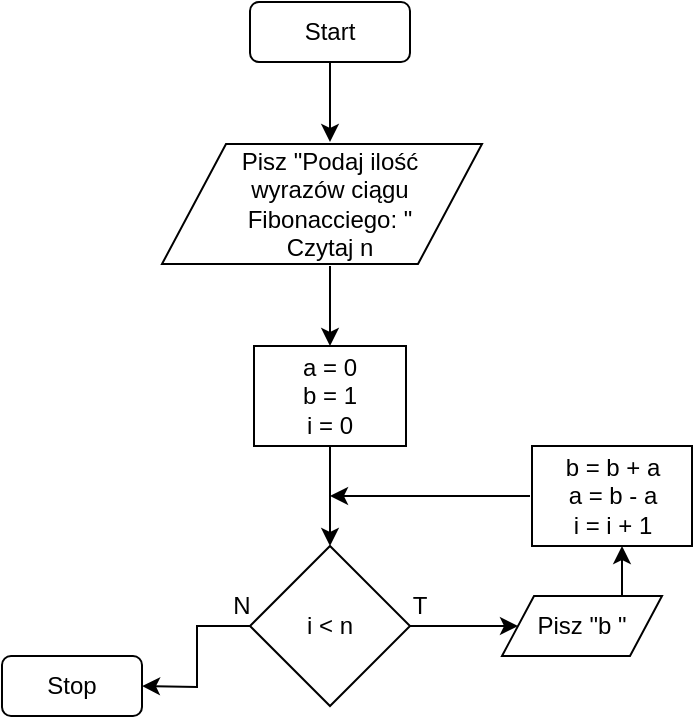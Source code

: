 <mxfile version="12.8.5" type="device"><diagram id="D_Ne22760reOq_LMXVEf" name="Page-1"><mxGraphModel dx="859" dy="738" grid="1" gridSize="10" guides="1" tooltips="1" connect="1" arrows="1" fold="1" page="1" pageScale="1" pageWidth="827" pageHeight="1169" math="0" shadow="0"><root><mxCell id="0"/><mxCell id="1" parent="0"/><mxCell id="p_-XaJv92ktkJ68UubGq-1" value="" style="rounded=1;whiteSpace=wrap;html=1;" vertex="1" parent="1"><mxGeometry x="374" y="20" width="80" height="30" as="geometry"/></mxCell><mxCell id="p_-XaJv92ktkJ68UubGq-2" value="Start" style="text;html=1;strokeColor=none;fillColor=none;align=center;verticalAlign=middle;whiteSpace=wrap;rounded=0;" vertex="1" parent="1"><mxGeometry x="394" y="25" width="40" height="20" as="geometry"/></mxCell><mxCell id="p_-XaJv92ktkJ68UubGq-3" value="" style="shape=parallelogram;perimeter=parallelogramPerimeter;whiteSpace=wrap;html=1;" vertex="1" parent="1"><mxGeometry x="330" y="91" width="160" height="60" as="geometry"/></mxCell><mxCell id="p_-XaJv92ktkJ68UubGq-4" value="Pisz &quot;Podaj ilość wyrazów ciągu Fibonacciego: &quot;&lt;br&gt;Czytaj n" style="text;html=1;strokeColor=none;fillColor=none;align=center;verticalAlign=middle;whiteSpace=wrap;rounded=0;" vertex="1" parent="1"><mxGeometry x="359" y="96" width="110" height="50" as="geometry"/></mxCell><mxCell id="p_-XaJv92ktkJ68UubGq-5" value="" style="endArrow=classic;html=1;exitX=0.5;exitY=1;exitDx=0;exitDy=0;" edge="1" parent="1" source="p_-XaJv92ktkJ68UubGq-1"><mxGeometry width="50" height="50" relative="1" as="geometry"><mxPoint x="380" y="360" as="sourcePoint"/><mxPoint x="414" y="90" as="targetPoint"/></mxGeometry></mxCell><mxCell id="p_-XaJv92ktkJ68UubGq-6" value="" style="rounded=0;whiteSpace=wrap;html=1;" vertex="1" parent="1"><mxGeometry x="376" y="192" width="76" height="50" as="geometry"/></mxCell><mxCell id="p_-XaJv92ktkJ68UubGq-7" value="a = 0&lt;br&gt;b = 1&lt;br&gt;i = 0" style="text;html=1;strokeColor=none;fillColor=none;align=center;verticalAlign=middle;whiteSpace=wrap;rounded=0;" vertex="1" parent="1"><mxGeometry x="389" y="197" width="50" height="40" as="geometry"/></mxCell><mxCell id="p_-XaJv92ktkJ68UubGq-8" value="" style="endArrow=classic;html=1;exitX=0.5;exitY=1;exitDx=0;exitDy=0;" edge="1" parent="1"><mxGeometry width="50" height="50" relative="1" as="geometry"><mxPoint x="414" y="152" as="sourcePoint"/><mxPoint x="414" y="192" as="targetPoint"/></mxGeometry></mxCell><mxCell id="p_-XaJv92ktkJ68UubGq-21" value="" style="edgeStyle=orthogonalEdgeStyle;rounded=0;orthogonalLoop=1;jettySize=auto;html=1;" edge="1" parent="1" source="p_-XaJv92ktkJ68UubGq-9"><mxGeometry relative="1" as="geometry"><mxPoint x="320" y="362" as="targetPoint"/></mxGeometry></mxCell><mxCell id="p_-XaJv92ktkJ68UubGq-9" value="" style="rhombus;whiteSpace=wrap;html=1;" vertex="1" parent="1"><mxGeometry x="374" y="292" width="80" height="80" as="geometry"/></mxCell><mxCell id="p_-XaJv92ktkJ68UubGq-10" value="i &amp;lt; n" style="text;html=1;strokeColor=none;fillColor=none;align=center;verticalAlign=middle;whiteSpace=wrap;rounded=0;" vertex="1" parent="1"><mxGeometry x="394" y="322" width="40" height="20" as="geometry"/></mxCell><mxCell id="p_-XaJv92ktkJ68UubGq-11" value="" style="endArrow=classic;html=1;exitX=0.5;exitY=1;exitDx=0;exitDy=0;entryX=0.5;entryY=0;entryDx=0;entryDy=0;" edge="1" parent="1" source="p_-XaJv92ktkJ68UubGq-6" target="p_-XaJv92ktkJ68UubGq-9"><mxGeometry width="50" height="50" relative="1" as="geometry"><mxPoint x="380" y="372" as="sourcePoint"/><mxPoint x="430" y="322" as="targetPoint"/></mxGeometry></mxCell><mxCell id="p_-XaJv92ktkJ68UubGq-12" value="" style="shape=parallelogram;perimeter=parallelogramPerimeter;whiteSpace=wrap;html=1;" vertex="1" parent="1"><mxGeometry x="500" y="317" width="80" height="30" as="geometry"/></mxCell><mxCell id="p_-XaJv92ktkJ68UubGq-13" value="Pisz &quot;b &quot;" style="text;html=1;strokeColor=none;fillColor=none;align=center;verticalAlign=middle;whiteSpace=wrap;rounded=0;" vertex="1" parent="1"><mxGeometry x="515" y="322" width="50" height="20" as="geometry"/></mxCell><mxCell id="p_-XaJv92ktkJ68UubGq-14" value="" style="endArrow=classic;html=1;exitX=1;exitY=0.5;exitDx=0;exitDy=0;" edge="1" parent="1" source="p_-XaJv92ktkJ68UubGq-9" target="p_-XaJv92ktkJ68UubGq-12"><mxGeometry width="50" height="50" relative="1" as="geometry"><mxPoint x="380" y="372" as="sourcePoint"/><mxPoint x="430" y="322" as="targetPoint"/></mxGeometry></mxCell><mxCell id="p_-XaJv92ktkJ68UubGq-15" value="" style="endArrow=classic;html=1;exitX=0.75;exitY=0;exitDx=0;exitDy=0;" edge="1" parent="1" source="p_-XaJv92ktkJ68UubGq-12"><mxGeometry width="50" height="50" relative="1" as="geometry"><mxPoint x="380" y="372" as="sourcePoint"/><mxPoint x="560" y="292" as="targetPoint"/></mxGeometry></mxCell><mxCell id="p_-XaJv92ktkJ68UubGq-16" value="" style="rounded=0;whiteSpace=wrap;html=1;" vertex="1" parent="1"><mxGeometry x="515" y="242" width="80" height="50" as="geometry"/></mxCell><mxCell id="p_-XaJv92ktkJ68UubGq-17" value="b = b + a&lt;br&gt;a = b - a&lt;br&gt;i = i + 1" style="text;html=1;strokeColor=none;fillColor=none;align=center;verticalAlign=middle;whiteSpace=wrap;rounded=0;" vertex="1" parent="1"><mxGeometry x="519.5" y="242" width="71" height="50" as="geometry"/></mxCell><mxCell id="p_-XaJv92ktkJ68UubGq-18" value="" style="endArrow=classic;html=1;exitX=0;exitY=0.5;exitDx=0;exitDy=0;" edge="1" parent="1"><mxGeometry width="50" height="50" relative="1" as="geometry"><mxPoint x="514" y="267" as="sourcePoint"/><mxPoint x="414" y="267" as="targetPoint"/></mxGeometry></mxCell><mxCell id="p_-XaJv92ktkJ68UubGq-19" value="T" style="text;html=1;strokeColor=none;fillColor=none;align=center;verticalAlign=middle;whiteSpace=wrap;rounded=0;" vertex="1" parent="1"><mxGeometry x="439" y="312" width="40" height="20" as="geometry"/></mxCell><mxCell id="p_-XaJv92ktkJ68UubGq-22" value="N" style="text;html=1;strokeColor=none;fillColor=none;align=center;verticalAlign=middle;whiteSpace=wrap;rounded=0;" vertex="1" parent="1"><mxGeometry x="350" y="312" width="40" height="20" as="geometry"/></mxCell><mxCell id="p_-XaJv92ktkJ68UubGq-23" value="" style="rounded=1;whiteSpace=wrap;html=1;" vertex="1" parent="1"><mxGeometry x="250" y="347" width="70" height="30" as="geometry"/></mxCell><mxCell id="p_-XaJv92ktkJ68UubGq-24" value="Stop" style="text;html=1;strokeColor=none;fillColor=none;align=center;verticalAlign=middle;whiteSpace=wrap;rounded=0;" vertex="1" parent="1"><mxGeometry x="265" y="352" width="40" height="20" as="geometry"/></mxCell></root></mxGraphModel></diagram></mxfile>